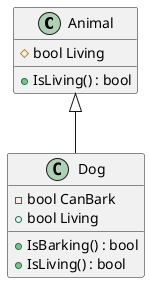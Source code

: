 @startuml

class Animal
class Dog

Animal <|-- Dog

Animal : # bool Living
Animal : + IsLiving() : bool
Dog : - bool CanBark
Dog : + IsBarking() : bool
Dog : + bool Living
Dog : + IsLiving() : bool

@enduml